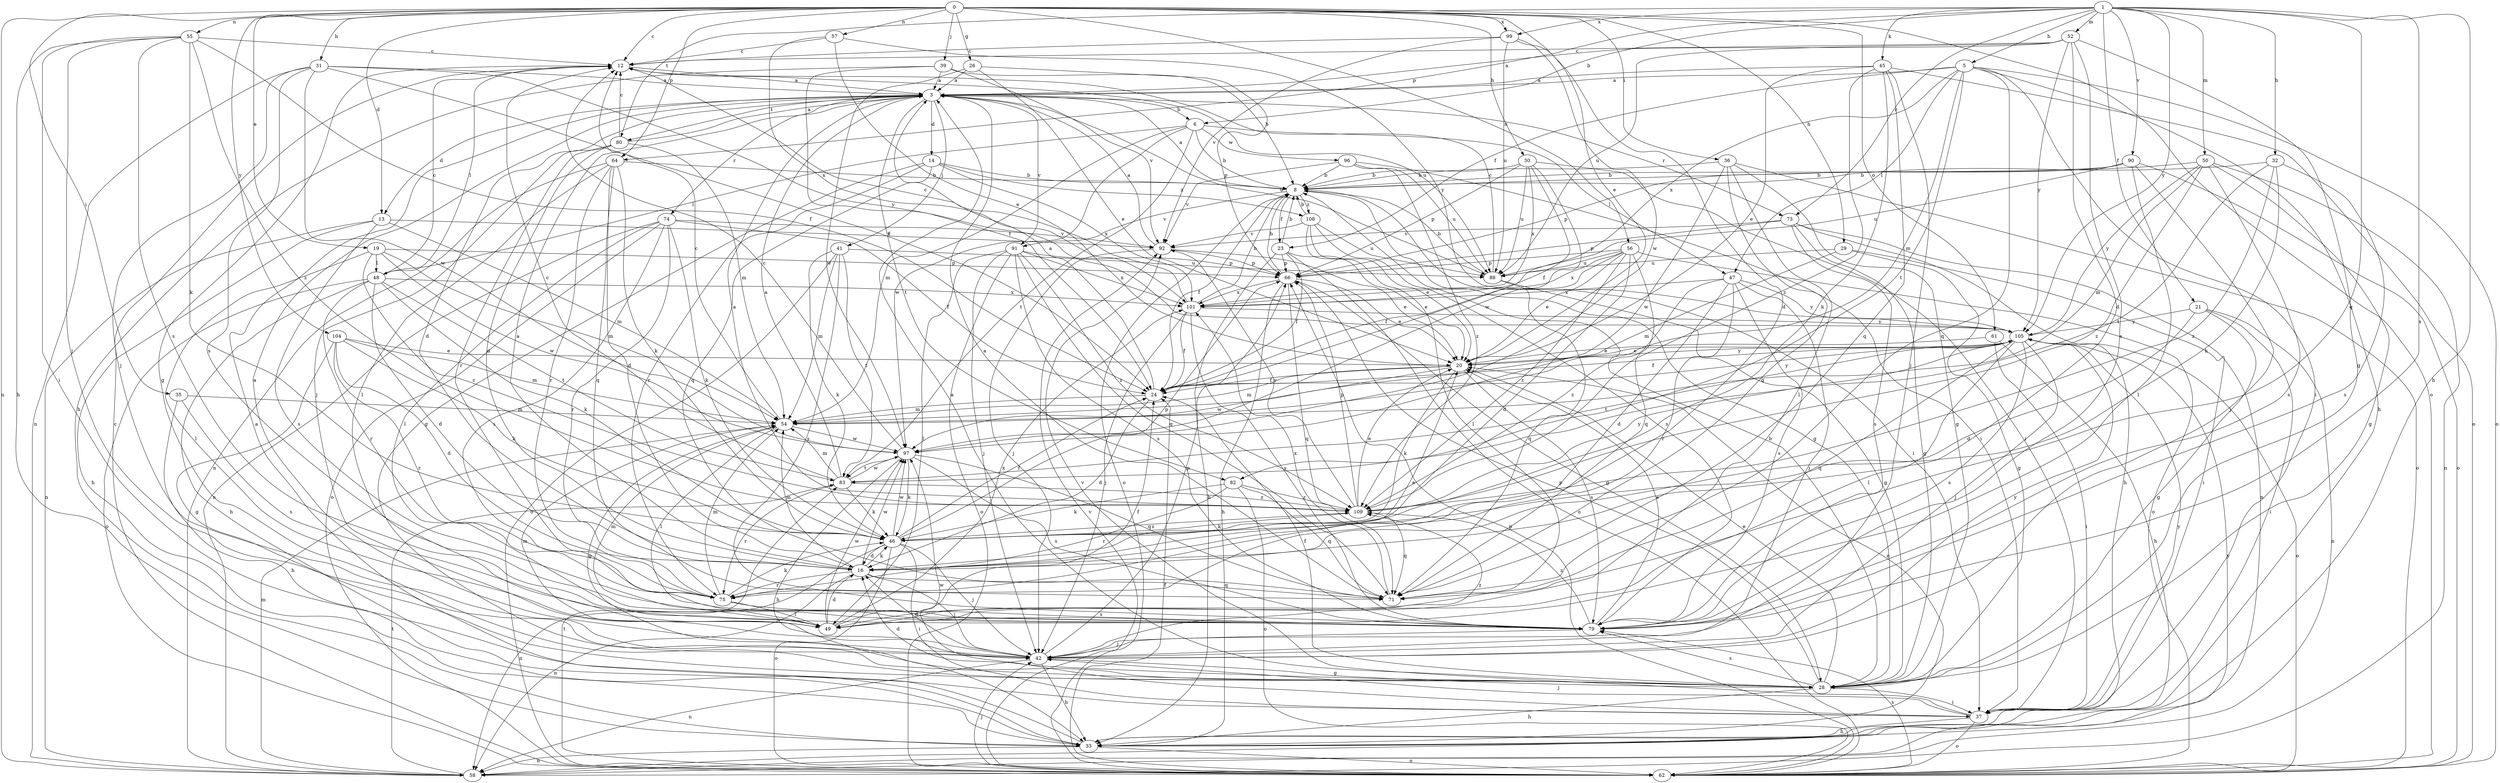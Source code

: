 strict digraph  {
0;
1;
3;
5;
6;
8;
12;
13;
14;
16;
19;
20;
21;
23;
24;
26;
28;
29;
30;
31;
32;
33;
35;
36;
37;
39;
41;
42;
45;
46;
47;
48;
49;
50;
52;
54;
55;
56;
57;
58;
61;
62;
64;
66;
71;
73;
74;
75;
79;
80;
82;
83;
88;
90;
91;
92;
96;
97;
99;
101;
104;
105;
108;
109;
0 -> 12  [label=c];
0 -> 13  [label=d];
0 -> 19  [label=e];
0 -> 20  [label=e];
0 -> 26  [label=g];
0 -> 29  [label=h];
0 -> 30  [label=h];
0 -> 31  [label=h];
0 -> 35  [label=i];
0 -> 36  [label=i];
0 -> 39  [label=j];
0 -> 55  [label=n];
0 -> 56  [label=n];
0 -> 57  [label=n];
0 -> 58  [label=n];
0 -> 61  [label=o];
0 -> 62  [label=o];
0 -> 64  [label=p];
0 -> 99  [label=x];
0 -> 104  [label=y];
1 -> 5  [label=b];
1 -> 6  [label=b];
1 -> 21  [label=f];
1 -> 32  [label=h];
1 -> 33  [label=h];
1 -> 45  [label=k];
1 -> 50  [label=m];
1 -> 52  [label=m];
1 -> 64  [label=p];
1 -> 71  [label=q];
1 -> 73  [label=r];
1 -> 79  [label=s];
1 -> 80  [label=t];
1 -> 90  [label=v];
1 -> 99  [label=x];
1 -> 105  [label=y];
3 -> 6  [label=b];
3 -> 13  [label=d];
3 -> 14  [label=d];
3 -> 16  [label=d];
3 -> 41  [label=j];
3 -> 73  [label=r];
3 -> 74  [label=r];
3 -> 80  [label=t];
3 -> 82  [label=t];
3 -> 88  [label=u];
3 -> 91  [label=v];
5 -> 3  [label=a];
5 -> 23  [label=f];
5 -> 33  [label=h];
5 -> 37  [label=i];
5 -> 47  [label=l];
5 -> 54  [label=m];
5 -> 62  [label=o];
5 -> 71  [label=q];
5 -> 82  [label=t];
5 -> 101  [label=x];
6 -> 8  [label=b];
6 -> 47  [label=l];
6 -> 48  [label=l];
6 -> 54  [label=m];
6 -> 83  [label=t];
6 -> 96  [label=w];
6 -> 97  [label=w];
8 -> 3  [label=a];
8 -> 23  [label=f];
8 -> 24  [label=f];
8 -> 28  [label=g];
8 -> 37  [label=i];
8 -> 62  [label=o];
8 -> 91  [label=v];
8 -> 108  [label=z];
12 -> 3  [label=a];
12 -> 28  [label=g];
12 -> 48  [label=l];
12 -> 88  [label=u];
13 -> 33  [label=h];
13 -> 54  [label=m];
13 -> 58  [label=n];
13 -> 79  [label=s];
13 -> 92  [label=v];
14 -> 8  [label=b];
14 -> 28  [label=g];
14 -> 71  [label=q];
14 -> 75  [label=r];
14 -> 101  [label=x];
14 -> 108  [label=z];
16 -> 3  [label=a];
16 -> 42  [label=j];
16 -> 46  [label=k];
16 -> 54  [label=m];
16 -> 58  [label=n];
16 -> 71  [label=q];
16 -> 75  [label=r];
16 -> 97  [label=w];
19 -> 48  [label=l];
19 -> 49  [label=l];
19 -> 54  [label=m];
19 -> 66  [label=p];
19 -> 97  [label=w];
19 -> 109  [label=z];
20 -> 24  [label=f];
20 -> 46  [label=k];
20 -> 54  [label=m];
20 -> 79  [label=s];
20 -> 97  [label=w];
20 -> 105  [label=y];
21 -> 16  [label=d];
21 -> 28  [label=g];
21 -> 37  [label=i];
21 -> 58  [label=n];
21 -> 105  [label=y];
23 -> 8  [label=b];
23 -> 20  [label=e];
23 -> 24  [label=f];
23 -> 33  [label=h];
23 -> 62  [label=o];
23 -> 66  [label=p];
24 -> 3  [label=a];
24 -> 16  [label=d];
24 -> 54  [label=m];
24 -> 105  [label=y];
26 -> 3  [label=a];
26 -> 20  [label=e];
26 -> 66  [label=p];
26 -> 97  [label=w];
28 -> 3  [label=a];
28 -> 8  [label=b];
28 -> 16  [label=d];
28 -> 20  [label=e];
28 -> 24  [label=f];
28 -> 33  [label=h];
28 -> 37  [label=i];
28 -> 66  [label=p];
28 -> 79  [label=s];
29 -> 28  [label=g];
29 -> 37  [label=i];
29 -> 54  [label=m];
29 -> 88  [label=u];
30 -> 8  [label=b];
30 -> 24  [label=f];
30 -> 37  [label=i];
30 -> 66  [label=p];
30 -> 88  [label=u];
30 -> 97  [label=w];
30 -> 101  [label=x];
31 -> 3  [label=a];
31 -> 24  [label=f];
31 -> 42  [label=j];
31 -> 58  [label=n];
31 -> 79  [label=s];
31 -> 97  [label=w];
31 -> 105  [label=y];
32 -> 8  [label=b];
32 -> 46  [label=k];
32 -> 79  [label=s];
32 -> 83  [label=t];
32 -> 109  [label=z];
33 -> 3  [label=a];
33 -> 20  [label=e];
33 -> 58  [label=n];
33 -> 62  [label=o];
35 -> 33  [label=h];
35 -> 54  [label=m];
35 -> 79  [label=s];
36 -> 8  [label=b];
36 -> 28  [label=g];
36 -> 49  [label=l];
36 -> 62  [label=o];
36 -> 71  [label=q];
36 -> 97  [label=w];
37 -> 33  [label=h];
37 -> 42  [label=j];
37 -> 62  [label=o];
37 -> 92  [label=v];
37 -> 97  [label=w];
37 -> 105  [label=y];
39 -> 3  [label=a];
39 -> 8  [label=b];
39 -> 24  [label=f];
39 -> 33  [label=h];
39 -> 92  [label=v];
41 -> 46  [label=k];
41 -> 54  [label=m];
41 -> 62  [label=o];
41 -> 79  [label=s];
41 -> 83  [label=t];
41 -> 88  [label=u];
42 -> 3  [label=a];
42 -> 16  [label=d];
42 -> 28  [label=g];
42 -> 33  [label=h];
42 -> 54  [label=m];
42 -> 58  [label=n];
42 -> 66  [label=p];
42 -> 105  [label=y];
42 -> 109  [label=z];
45 -> 3  [label=a];
45 -> 20  [label=e];
45 -> 42  [label=j];
45 -> 46  [label=k];
45 -> 62  [label=o];
45 -> 71  [label=q];
45 -> 109  [label=z];
46 -> 16  [label=d];
46 -> 24  [label=f];
46 -> 37  [label=i];
46 -> 42  [label=j];
46 -> 58  [label=n];
46 -> 62  [label=o];
46 -> 66  [label=p];
46 -> 97  [label=w];
46 -> 109  [label=z];
47 -> 16  [label=d];
47 -> 42  [label=j];
47 -> 75  [label=r];
47 -> 79  [label=s];
47 -> 101  [label=x];
47 -> 105  [label=y];
47 -> 109  [label=z];
48 -> 12  [label=c];
48 -> 16  [label=d];
48 -> 33  [label=h];
48 -> 46  [label=k];
48 -> 62  [label=o];
48 -> 75  [label=r];
48 -> 83  [label=t];
48 -> 101  [label=x];
49 -> 16  [label=d];
49 -> 24  [label=f];
49 -> 54  [label=m];
49 -> 97  [label=w];
49 -> 101  [label=x];
50 -> 8  [label=b];
50 -> 28  [label=g];
50 -> 54  [label=m];
50 -> 58  [label=n];
50 -> 79  [label=s];
50 -> 105  [label=y];
50 -> 109  [label=z];
52 -> 3  [label=a];
52 -> 12  [label=c];
52 -> 16  [label=d];
52 -> 28  [label=g];
52 -> 79  [label=s];
52 -> 88  [label=u];
52 -> 105  [label=y];
54 -> 12  [label=c];
54 -> 28  [label=g];
54 -> 49  [label=l];
54 -> 97  [label=w];
55 -> 12  [label=c];
55 -> 24  [label=f];
55 -> 33  [label=h];
55 -> 37  [label=i];
55 -> 42  [label=j];
55 -> 46  [label=k];
55 -> 79  [label=s];
55 -> 109  [label=z];
56 -> 16  [label=d];
56 -> 20  [label=e];
56 -> 24  [label=f];
56 -> 62  [label=o];
56 -> 66  [label=p];
56 -> 71  [label=q];
56 -> 88  [label=u];
56 -> 101  [label=x];
56 -> 109  [label=z];
57 -> 12  [label=c];
57 -> 20  [label=e];
57 -> 101  [label=x];
57 -> 105  [label=y];
58 -> 54  [label=m];
58 -> 83  [label=t];
58 -> 105  [label=y];
61 -> 20  [label=e];
61 -> 33  [label=h];
61 -> 37  [label=i];
62 -> 12  [label=c];
62 -> 24  [label=f];
62 -> 42  [label=j];
62 -> 66  [label=p];
62 -> 79  [label=s];
62 -> 83  [label=t];
62 -> 92  [label=v];
64 -> 8  [label=b];
64 -> 16  [label=d];
64 -> 46  [label=k];
64 -> 49  [label=l];
64 -> 58  [label=n];
64 -> 71  [label=q];
64 -> 75  [label=r];
66 -> 8  [label=b];
66 -> 20  [label=e];
66 -> 28  [label=g];
66 -> 33  [label=h];
66 -> 71  [label=q];
66 -> 101  [label=x];
71 -> 3  [label=a];
71 -> 101  [label=x];
73 -> 28  [label=g];
73 -> 33  [label=h];
73 -> 58  [label=n];
73 -> 66  [label=p];
73 -> 79  [label=s];
73 -> 92  [label=v];
74 -> 24  [label=f];
74 -> 46  [label=k];
74 -> 49  [label=l];
74 -> 58  [label=n];
74 -> 62  [label=o];
74 -> 75  [label=r];
74 -> 79  [label=s];
74 -> 92  [label=v];
75 -> 20  [label=e];
75 -> 46  [label=k];
75 -> 49  [label=l];
75 -> 54  [label=m];
75 -> 79  [label=s];
79 -> 20  [label=e];
79 -> 42  [label=j];
79 -> 109  [label=z];
80 -> 3  [label=a];
80 -> 12  [label=c];
80 -> 16  [label=d];
80 -> 42  [label=j];
80 -> 54  [label=m];
80 -> 75  [label=r];
82 -> 46  [label=k];
82 -> 62  [label=o];
82 -> 71  [label=q];
82 -> 75  [label=r];
82 -> 109  [label=z];
83 -> 3  [label=a];
83 -> 12  [label=c];
83 -> 46  [label=k];
83 -> 54  [label=m];
83 -> 75  [label=r];
83 -> 97  [label=w];
83 -> 109  [label=z];
88 -> 8  [label=b];
88 -> 12  [label=c];
88 -> 28  [label=g];
88 -> 71  [label=q];
90 -> 8  [label=b];
90 -> 42  [label=j];
90 -> 49  [label=l];
90 -> 62  [label=o];
90 -> 66  [label=p];
90 -> 88  [label=u];
91 -> 42  [label=j];
91 -> 49  [label=l];
91 -> 62  [label=o];
91 -> 66  [label=p];
91 -> 71  [label=q];
91 -> 79  [label=s];
91 -> 101  [label=x];
91 -> 109  [label=z];
92 -> 3  [label=a];
92 -> 20  [label=e];
92 -> 42  [label=j];
92 -> 66  [label=p];
96 -> 8  [label=b];
96 -> 37  [label=i];
96 -> 88  [label=u];
96 -> 92  [label=v];
96 -> 109  [label=z];
97 -> 12  [label=c];
97 -> 33  [label=h];
97 -> 46  [label=k];
97 -> 71  [label=q];
97 -> 79  [label=s];
97 -> 83  [label=t];
99 -> 12  [label=c];
99 -> 16  [label=d];
99 -> 88  [label=u];
99 -> 92  [label=v];
99 -> 97  [label=w];
101 -> 8  [label=b];
101 -> 12  [label=c];
101 -> 24  [label=f];
101 -> 42  [label=j];
101 -> 79  [label=s];
101 -> 105  [label=y];
104 -> 16  [label=d];
104 -> 20  [label=e];
104 -> 28  [label=g];
104 -> 46  [label=k];
104 -> 54  [label=m];
104 -> 75  [label=r];
105 -> 20  [label=e];
105 -> 24  [label=f];
105 -> 42  [label=j];
105 -> 49  [label=l];
105 -> 62  [label=o];
105 -> 71  [label=q];
105 -> 79  [label=s];
105 -> 83  [label=t];
108 -> 8  [label=b];
108 -> 20  [label=e];
108 -> 49  [label=l];
108 -> 79  [label=s];
108 -> 88  [label=u];
108 -> 92  [label=v];
109 -> 3  [label=a];
109 -> 20  [label=e];
109 -> 46  [label=k];
109 -> 66  [label=p];
109 -> 71  [label=q];
109 -> 92  [label=v];
109 -> 105  [label=y];
}
